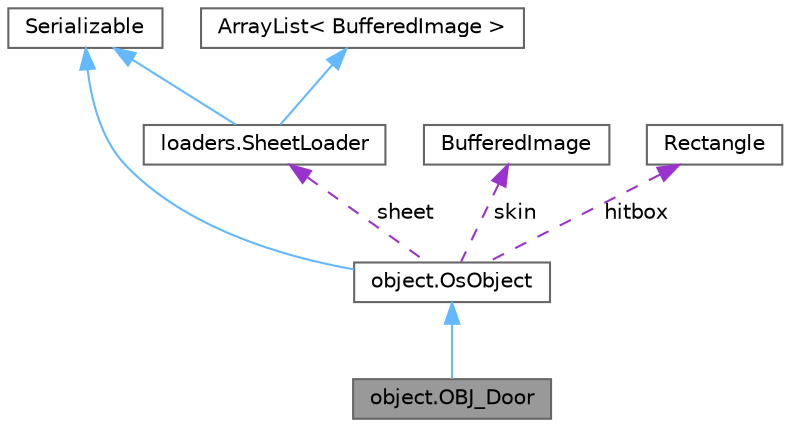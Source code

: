 digraph "object.OBJ_Door"
{
 // LATEX_PDF_SIZE
  bgcolor="transparent";
  edge [fontname=Helvetica,fontsize=10,labelfontname=Helvetica,labelfontsize=10];
  node [fontname=Helvetica,fontsize=10,shape=box,height=0.2,width=0.4];
  Node1 [label="object.OBJ_Door",height=0.2,width=0.4,color="gray40", fillcolor="grey60", style="filled", fontcolor="black",tooltip=" "];
  Node2 -> Node1 [dir="back",color="steelblue1",style="solid"];
  Node2 [label="object.OsObject",height=0.2,width=0.4,color="gray40", fillcolor="white", style="filled",URL="$classobject_1_1_os_object.html",tooltip=" "];
  Node3 -> Node2 [dir="back",color="steelblue1",style="solid"];
  Node3 [label="Serializable",height=0.2,width=0.4,color="gray40", fillcolor="white", style="filled",tooltip=" "];
  Node4 -> Node2 [dir="back",color="darkorchid3",style="dashed",label=" skin" ];
  Node4 [label="BufferedImage",height=0.2,width=0.4,color="gray40", fillcolor="white", style="filled",tooltip=" "];
  Node5 -> Node2 [dir="back",color="darkorchid3",style="dashed",label=" sheet" ];
  Node5 [label="loaders.SheetLoader",height=0.2,width=0.4,color="gray40", fillcolor="white", style="filled",URL="$classloaders_1_1_sheet_loader.html",tooltip=" "];
  Node6 -> Node5 [dir="back",color="steelblue1",style="solid"];
  Node6 [label="ArrayList\< BufferedImage \>",height=0.2,width=0.4,color="gray40", fillcolor="white", style="filled",tooltip=" "];
  Node3 -> Node5 [dir="back",color="steelblue1",style="solid"];
  Node7 -> Node2 [dir="back",color="darkorchid3",style="dashed",label=" hitbox" ];
  Node7 [label="Rectangle",height=0.2,width=0.4,color="gray40", fillcolor="white", style="filled",tooltip=" "];
}
